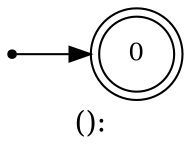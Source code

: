 digraph G {
label = "(): ";
rankdir = LR;
node [shape = doublecircle, label="0", fontsize=12]0;
node [shape = point ]; qi
qi ->0;
}
